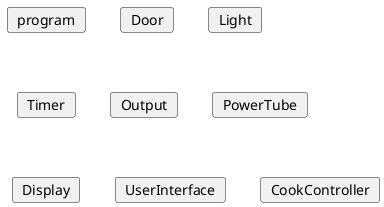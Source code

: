 
@startuml

card program        

card Door
card Light
card Timer
card Output 
card PowerTube
card Display

card UserInterface
card CookController

'Relations:
'program --> controller


@enduml